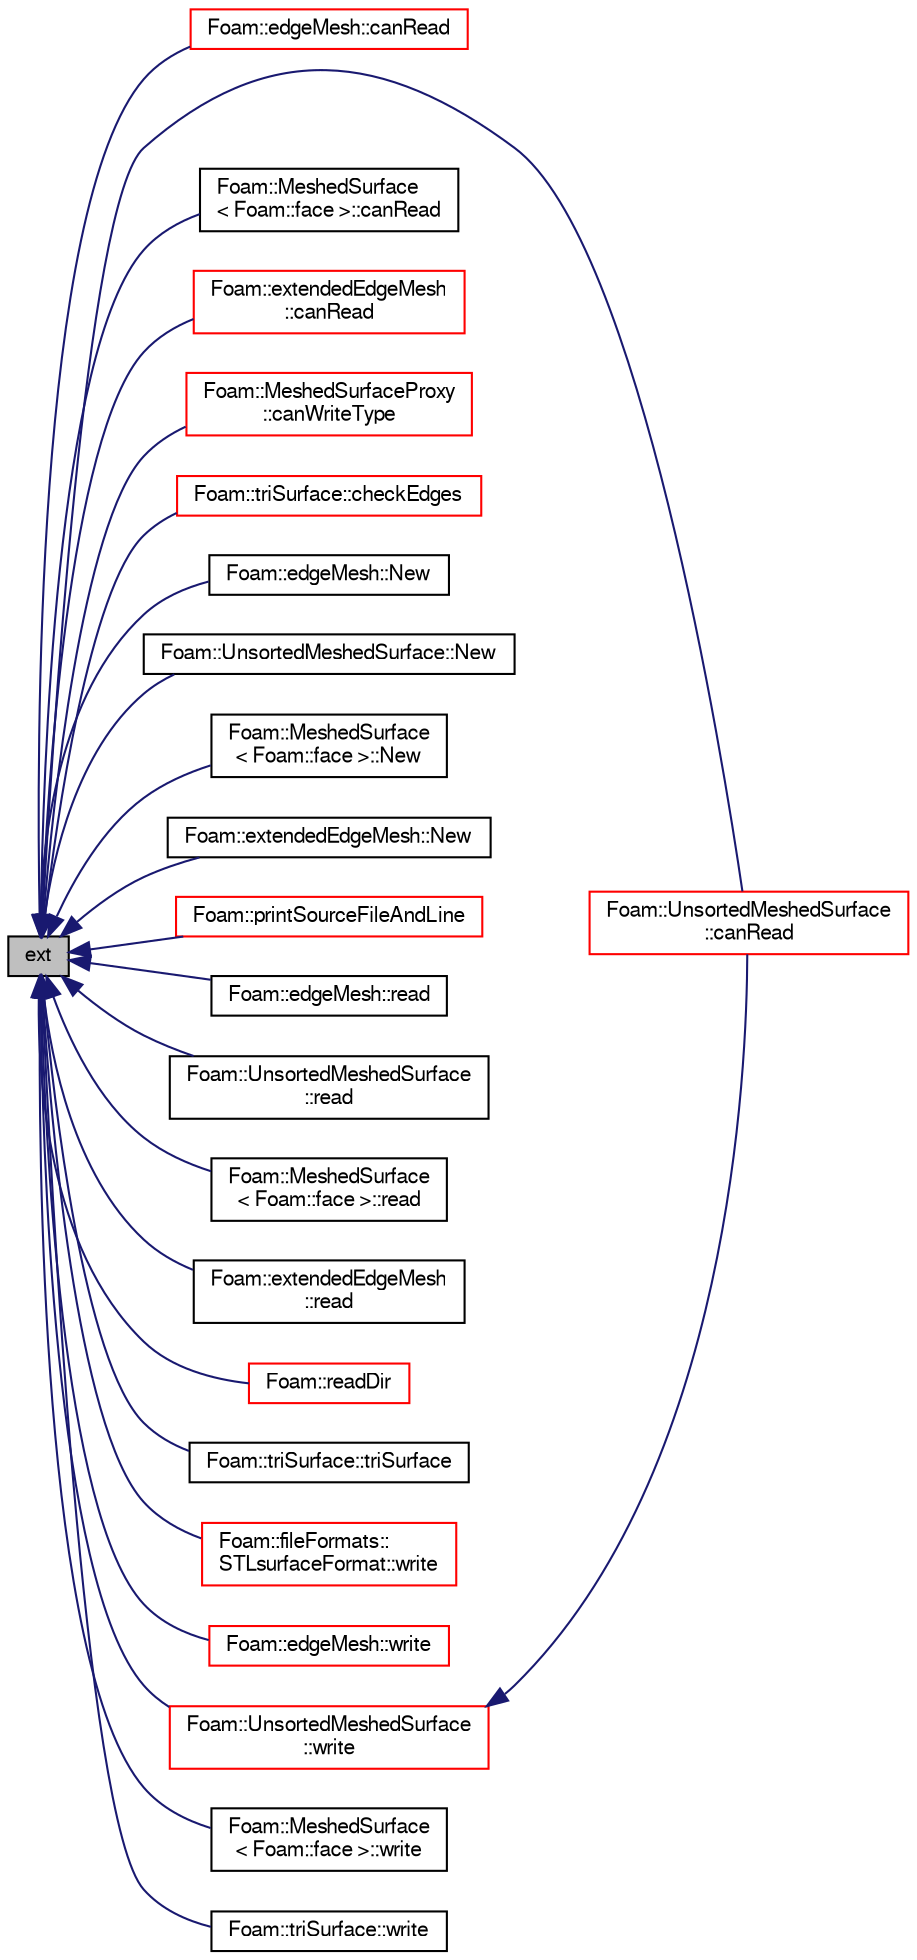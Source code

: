 digraph "ext"
{
  bgcolor="transparent";
  edge [fontname="FreeSans",fontsize="10",labelfontname="FreeSans",labelfontsize="10"];
  node [fontname="FreeSans",fontsize="10",shape=record];
  rankdir="LR";
  Node4480 [label="ext",height=0.2,width=0.4,color="black", fillcolor="grey75", style="filled", fontcolor="black"];
  Node4480 -> Node4481 [dir="back",color="midnightblue",fontsize="10",style="solid",fontname="FreeSans"];
  Node4481 [label="Foam::edgeMesh::canRead",height=0.2,width=0.4,color="red",URL="$a21754.html#aa9369fb58a3d9f8c2d85f7ae0ddcb969",tooltip="Can we read this file format? "];
  Node4480 -> Node4485 [dir="back",color="midnightblue",fontsize="10",style="solid",fontname="FreeSans"];
  Node4485 [label="Foam::UnsortedMeshedSurface\l::canRead",height=0.2,width=0.4,color="red",URL="$a29574.html#aa9369fb58a3d9f8c2d85f7ae0ddcb969",tooltip="Can we read this file format? "];
  Node4480 -> Node4489 [dir="back",color="midnightblue",fontsize="10",style="solid",fontname="FreeSans"];
  Node4489 [label="Foam::MeshedSurface\l\< Foam::face \>::canRead",height=0.2,width=0.4,color="black",URL="$a29566.html#aa9369fb58a3d9f8c2d85f7ae0ddcb969",tooltip="Can we read this file format? "];
  Node4480 -> Node4490 [dir="back",color="midnightblue",fontsize="10",style="solid",fontname="FreeSans"];
  Node4490 [label="Foam::extendedEdgeMesh\l::canRead",height=0.2,width=0.4,color="red",URL="$a21786.html#aa9369fb58a3d9f8c2d85f7ae0ddcb969",tooltip="Can we read this file format? "];
  Node4480 -> Node4494 [dir="back",color="midnightblue",fontsize="10",style="solid",fontname="FreeSans"];
  Node4494 [label="Foam::MeshedSurfaceProxy\l::canWriteType",height=0.2,width=0.4,color="red",URL="$a29570.html#a97b4b9e1eceb26c001734f4bb5a75c33",tooltip="Can this file format type be written via MeshedSurfaceProxy? "];
  Node4480 -> Node4501 [dir="back",color="midnightblue",fontsize="10",style="solid",fontname="FreeSans"];
  Node4501 [label="Foam::triSurface::checkEdges",height=0.2,width=0.4,color="red",URL="$a30598.html#a90f5f9407a227d55df8fa9120de9f122",tooltip="Check triply (or more) connected edges. "];
  Node4480 -> Node4504 [dir="back",color="midnightblue",fontsize="10",style="solid",fontname="FreeSans"];
  Node4504 [label="Foam::edgeMesh::New",height=0.2,width=0.4,color="black",URL="$a21754.html#a2f377de2400b19ee58b85b8344616972",tooltip="Select constructed from filename (implicit extension) "];
  Node4480 -> Node4505 [dir="back",color="midnightblue",fontsize="10",style="solid",fontname="FreeSans"];
  Node4505 [label="Foam::UnsortedMeshedSurface::New",height=0.2,width=0.4,color="black",URL="$a29574.html#a68c34633aa5aaa4c4a1a68b0b17b20ef",tooltip="Select constructed from filename (implicit extension) "];
  Node4480 -> Node4506 [dir="back",color="midnightblue",fontsize="10",style="solid",fontname="FreeSans"];
  Node4506 [label="Foam::MeshedSurface\l\< Foam::face \>::New",height=0.2,width=0.4,color="black",URL="$a29566.html#a0937a9715cb2f8e1497928e4e03bb948",tooltip="Select constructed from filename (implicit extension) "];
  Node4480 -> Node4507 [dir="back",color="midnightblue",fontsize="10",style="solid",fontname="FreeSans"];
  Node4507 [label="Foam::extendedEdgeMesh::New",height=0.2,width=0.4,color="black",URL="$a21786.html#ae37396e63b9ecd9f84dc0afd2447bd45",tooltip="Select constructed from filename (implicit extension) "];
  Node4480 -> Node4508 [dir="back",color="midnightblue",fontsize="10",style="solid",fontname="FreeSans"];
  Node4508 [label="Foam::printSourceFileAndLine",height=0.2,width=0.4,color="red",URL="$a21124.html#acef53166bf4ca64567faafac3eaa8e04"];
  Node4480 -> Node4513 [dir="back",color="midnightblue",fontsize="10",style="solid",fontname="FreeSans"];
  Node4513 [label="Foam::edgeMesh::read",height=0.2,width=0.4,color="black",URL="$a21754.html#a464ebd67acbdff0014d4dae69e3ec4be",tooltip="Read from file. Chooses reader based on detected extension. "];
  Node4480 -> Node4514 [dir="back",color="midnightblue",fontsize="10",style="solid",fontname="FreeSans"];
  Node4514 [label="Foam::UnsortedMeshedSurface\l::read",height=0.2,width=0.4,color="black",URL="$a29574.html#a464ebd67acbdff0014d4dae69e3ec4be",tooltip="Read from file. Chooses reader based on detected extension. "];
  Node4480 -> Node4515 [dir="back",color="midnightblue",fontsize="10",style="solid",fontname="FreeSans"];
  Node4515 [label="Foam::MeshedSurface\l\< Foam::face \>::read",height=0.2,width=0.4,color="black",URL="$a29566.html#a464ebd67acbdff0014d4dae69e3ec4be",tooltip="Read from file. Chooses reader based on detected extension. "];
  Node4480 -> Node4516 [dir="back",color="midnightblue",fontsize="10",style="solid",fontname="FreeSans"];
  Node4516 [label="Foam::extendedEdgeMesh\l::read",height=0.2,width=0.4,color="black",URL="$a21786.html#a464ebd67acbdff0014d4dae69e3ec4be",tooltip="Read from file. Chooses reader based on detected extension. "];
  Node4480 -> Node4517 [dir="back",color="midnightblue",fontsize="10",style="solid",fontname="FreeSans"];
  Node4517 [label="Foam::readDir",height=0.2,width=0.4,color="red",URL="$a21124.html#aca2d5f76614fa6c285dbc8b7e87ac7c4",tooltip="Read a directory and return the entries as a string list. "];
  Node4480 -> Node4533 [dir="back",color="midnightblue",fontsize="10",style="solid",fontname="FreeSans"];
  Node4533 [label="Foam::triSurface::triSurface",height=0.2,width=0.4,color="black",URL="$a30598.html#ab32d7535350a6a848485e1b07bcfd9f5",tooltip="Construct from file name (uses extension to determine type) "];
  Node4480 -> Node4534 [dir="back",color="midnightblue",fontsize="10",style="solid",fontname="FreeSans"];
  Node4534 [label="Foam::fileFormats::\lSTLsurfaceFormat::write",height=0.2,width=0.4,color="red",URL="$a29642.html#a2a1e1394d9dd8932b738248c123a267f",tooltip="Write surface mesh components by proxy. "];
  Node4480 -> Node4538 [dir="back",color="midnightblue",fontsize="10",style="solid",fontname="FreeSans"];
  Node4538 [label="Foam::edgeMesh::write",height=0.2,width=0.4,color="red",URL="$a21754.html#ac93279b51e2eb12dc1a54daf46bbca98",tooltip="Write to file. "];
  Node4480 -> Node4544 [dir="back",color="midnightblue",fontsize="10",style="solid",fontname="FreeSans"];
  Node4544 [label="Foam::UnsortedMeshedSurface\l::write",height=0.2,width=0.4,color="red",URL="$a29574.html#a8eea7f3ea6f24bb7a37ee7ef16a1ad10",tooltip="Write to file. "];
  Node4544 -> Node4485 [dir="back",color="midnightblue",fontsize="10",style="solid",fontname="FreeSans"];
  Node4480 -> Node4552 [dir="back",color="midnightblue",fontsize="10",style="solid",fontname="FreeSans"];
  Node4552 [label="Foam::MeshedSurface\l\< Foam::face \>::write",height=0.2,width=0.4,color="black",URL="$a29566.html#ab71924a9723cd4ecad89b737a66a39e8",tooltip="Write to file. "];
  Node4480 -> Node4553 [dir="back",color="midnightblue",fontsize="10",style="solid",fontname="FreeSans"];
  Node4553 [label="Foam::triSurface::write",height=0.2,width=0.4,color="black",URL="$a30598.html#ae69f4bf22e6a284bc399cb23c8ae6758",tooltip="Generic write routine. Chooses writer based on extension. "];
}
